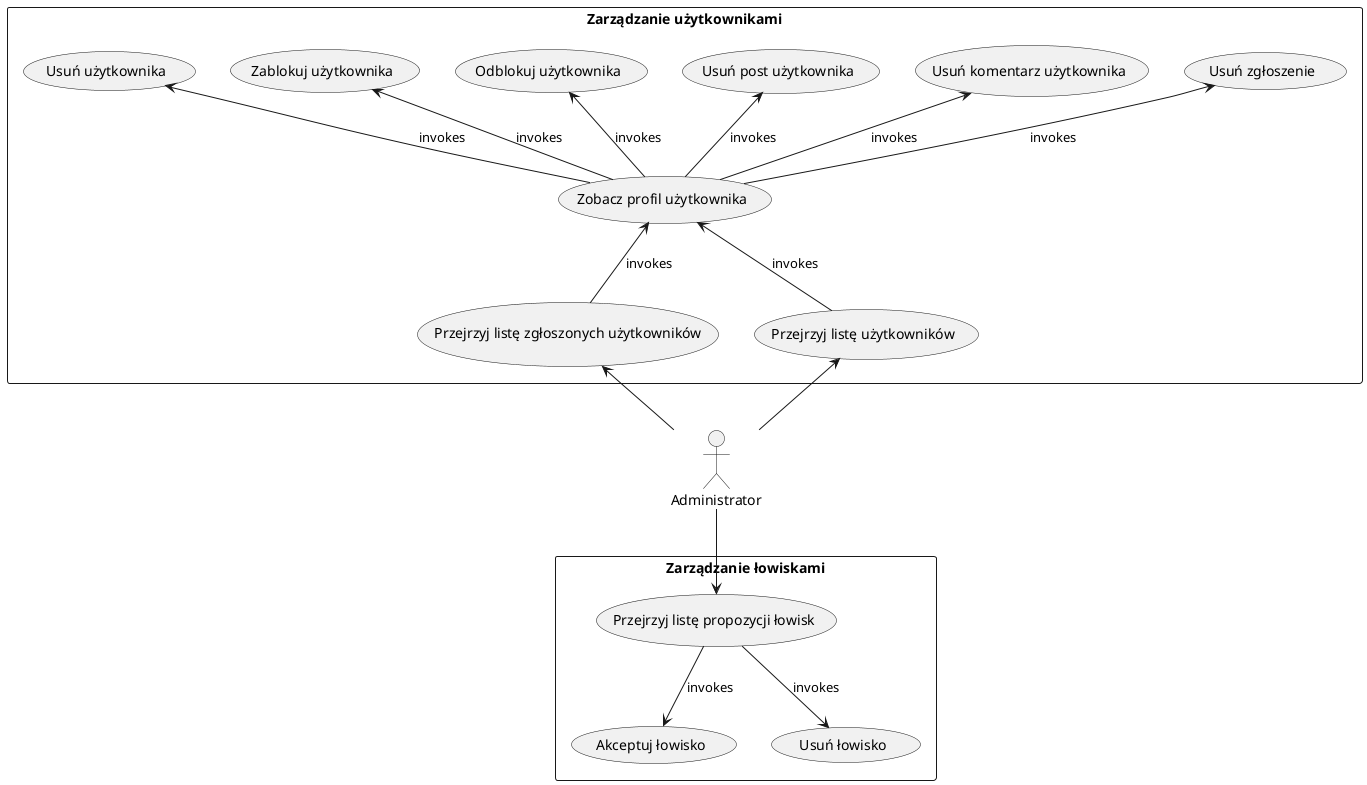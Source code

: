 @startuml
!define RECTANGLE class
actor Administrator

rectangle "Zarządzanie użytkownikami" as users {
	usecase "Przejrzyj listę użytkowników" as UCA1
	usecase "Przejrzyj listę zgłoszonych użytkowników" as UCA2
	usecase "Usuń użytkownika" as UCA3
	usecase "Zablokuj użytkownika" as UCA4
	usecase "Odblokuj użytkownika" as UCA5
	usecase "Usuń post użytkownika" as UCA6
	usecase "Usuń komentarz użytkownika" as UCA7
	usecase "Usuń zgłoszenie" as UCA8
	usecase "Zobacz profil użytkownika" as UCA9
}

Administrator -up-> UCA1
Administrator -up-> UCA2

UCA1 -up-> UCA9 : invokes
UCA2 -up-> UCA9 : invokes

UCA9 -up-> UCA3 : invokes
UCA9 -up-> UCA4 : invokes
UCA9 -up-> UCA5 : invokes
UCA9 -up-> UCA6 : invokes
UCA9 -up-> UCA7 : invokes
UCA9 -up-> UCA8 : invokes

rectangle "Zarządzanie łowiskami" as fishing {
	usecase "Przejrzyj listę propozycji łowisk" as UCB1
	usecase "Akceptuj łowisko" as UCB2
	usecase "Usuń łowisko" as UCB3
}

Administrator -down-> UCB1
UCB1 --> UCB2 : invokes
UCB1 --> UCB3 : invokes


@enduml